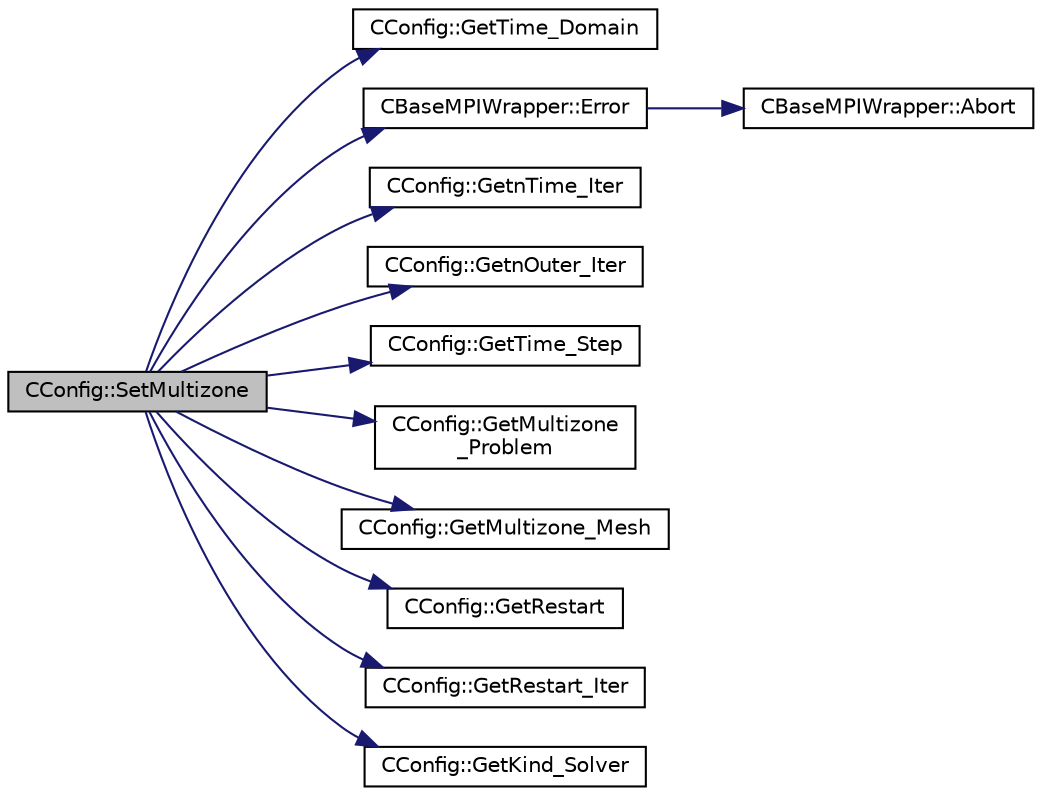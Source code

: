 digraph "CConfig::SetMultizone"
{
  edge [fontname="Helvetica",fontsize="10",labelfontname="Helvetica",labelfontsize="10"];
  node [fontname="Helvetica",fontsize="10",shape=record];
  rankdir="LR";
  Node15106 [label="CConfig::SetMultizone",height=0.2,width=0.4,color="black", fillcolor="grey75", style="filled", fontcolor="black"];
  Node15106 -> Node15107 [color="midnightblue",fontsize="10",style="solid",fontname="Helvetica"];
  Node15107 [label="CConfig::GetTime_Domain",height=0.2,width=0.4,color="black", fillcolor="white", style="filled",URL="$class_c_config.html#a6a11350b3c8d7577318be43cda6f7292",tooltip="Check if the multizone problem is solved for time domain. "];
  Node15106 -> Node15108 [color="midnightblue",fontsize="10",style="solid",fontname="Helvetica"];
  Node15108 [label="CBaseMPIWrapper::Error",height=0.2,width=0.4,color="black", fillcolor="white", style="filled",URL="$class_c_base_m_p_i_wrapper.html#a04457c47629bda56704e6a8804833eeb"];
  Node15108 -> Node15109 [color="midnightblue",fontsize="10",style="solid",fontname="Helvetica"];
  Node15109 [label="CBaseMPIWrapper::Abort",height=0.2,width=0.4,color="black", fillcolor="white", style="filled",URL="$class_c_base_m_p_i_wrapper.html#a21ef5681e2acb532d345e9bab173ef07"];
  Node15106 -> Node15110 [color="midnightblue",fontsize="10",style="solid",fontname="Helvetica"];
  Node15110 [label="CConfig::GetnTime_Iter",height=0.2,width=0.4,color="black", fillcolor="white", style="filled",URL="$class_c_config.html#ace224394bbd9137de2367a6bd1cc9dcd",tooltip="Get the number of time iterations. "];
  Node15106 -> Node15111 [color="midnightblue",fontsize="10",style="solid",fontname="Helvetica"];
  Node15111 [label="CConfig::GetnOuter_Iter",height=0.2,width=0.4,color="black", fillcolor="white", style="filled",URL="$class_c_config.html#ac064f9d284f2fd5d74beaf2f046f82fd",tooltip="Get the number of outer iterations. "];
  Node15106 -> Node15112 [color="midnightblue",fontsize="10",style="solid",fontname="Helvetica"];
  Node15112 [label="CConfig::GetTime_Step",height=0.2,width=0.4,color="black", fillcolor="white", style="filled",URL="$class_c_config.html#ae13c09328e650c83c411767c030c8f7e",tooltip="Get the time step for multizone problems. "];
  Node15106 -> Node15113 [color="midnightblue",fontsize="10",style="solid",fontname="Helvetica"];
  Node15113 [label="CConfig::GetMultizone\l_Problem",height=0.2,width=0.4,color="black", fillcolor="white", style="filled",URL="$class_c_config.html#ad9233b666b21e43c18592925be61cc9b",tooltip="Get whether the simulation we are running is a multizone simulation. "];
  Node15106 -> Node15114 [color="midnightblue",fontsize="10",style="solid",fontname="Helvetica"];
  Node15114 [label="CConfig::GetMultizone_Mesh",height=0.2,width=0.4,color="black", fillcolor="white", style="filled",URL="$class_c_config.html#abe8e622a7036630cb0154761ab154ecc"];
  Node15106 -> Node15115 [color="midnightblue",fontsize="10",style="solid",fontname="Helvetica"];
  Node15115 [label="CConfig::GetRestart",height=0.2,width=0.4,color="black", fillcolor="white", style="filled",URL="$class_c_config.html#ae2c8a1c09ca98735256b4ed53642ada5",tooltip="Provides the restart information. "];
  Node15106 -> Node15116 [color="midnightblue",fontsize="10",style="solid",fontname="Helvetica"];
  Node15116 [label="CConfig::GetRestart_Iter",height=0.2,width=0.4,color="black", fillcolor="white", style="filled",URL="$class_c_config.html#adc13797fe94c17845a382dc34f706cfb",tooltip="Get the restart iteration. "];
  Node15106 -> Node15117 [color="midnightblue",fontsize="10",style="solid",fontname="Helvetica"];
  Node15117 [label="CConfig::GetKind_Solver",height=0.2,width=0.4,color="black", fillcolor="white", style="filled",URL="$class_c_config.html#a0e2628fc803f14ec6179427ee02e8655",tooltip="Governing equations of the flow (it can be different from the run time equation). ..."];
}
